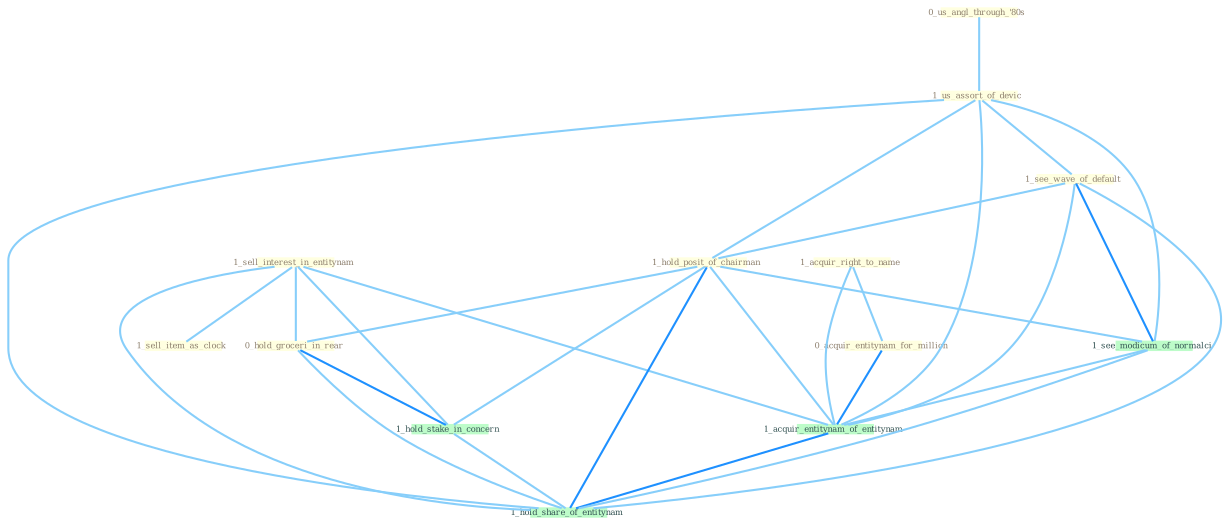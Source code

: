 Graph G{ 
    node
    [shape=polygon,style=filled,width=.5,height=.06,color="#BDFCC9",fixedsize=true,fontsize=4,
    fontcolor="#2f4f4f"];
    {node
    [color="#ffffe0", fontcolor="#8b7d6b"] "0_us_angl_through_'80s " "1_acquir_right_to_name " "1_sell_interest_in_entitynam " "1_us_assort_of_devic " "0_acquir_entitynam_for_million " "1_see_wave_of_default " "1_sell_item_as_clock " "1_hold_posit_of_chairman " "0_hold_groceri_in_rear "}
{node [color="#fff0f5", fontcolor="#b22222"]}
edge [color="#B0E2FF"];

	"0_us_angl_through_'80s " -- "1_us_assort_of_devic " [w="1", color="#87cefa" ];
	"1_acquir_right_to_name " -- "0_acquir_entitynam_for_million " [w="1", color="#87cefa" ];
	"1_acquir_right_to_name " -- "1_acquir_entitynam_of_entitynam " [w="1", color="#87cefa" ];
	"1_sell_interest_in_entitynam " -- "1_sell_item_as_clock " [w="1", color="#87cefa" ];
	"1_sell_interest_in_entitynam " -- "0_hold_groceri_in_rear " [w="1", color="#87cefa" ];
	"1_sell_interest_in_entitynam " -- "1_hold_stake_in_concern " [w="1", color="#87cefa" ];
	"1_sell_interest_in_entitynam " -- "1_acquir_entitynam_of_entitynam " [w="1", color="#87cefa" ];
	"1_sell_interest_in_entitynam " -- "1_hold_share_of_entitynam " [w="1", color="#87cefa" ];
	"1_us_assort_of_devic " -- "1_see_wave_of_default " [w="1", color="#87cefa" ];
	"1_us_assort_of_devic " -- "1_hold_posit_of_chairman " [w="1", color="#87cefa" ];
	"1_us_assort_of_devic " -- "1_see_modicum_of_normalci " [w="1", color="#87cefa" ];
	"1_us_assort_of_devic " -- "1_acquir_entitynam_of_entitynam " [w="1", color="#87cefa" ];
	"1_us_assort_of_devic " -- "1_hold_share_of_entitynam " [w="1", color="#87cefa" ];
	"0_acquir_entitynam_for_million " -- "1_acquir_entitynam_of_entitynam " [w="2", color="#1e90ff" , len=0.8];
	"1_see_wave_of_default " -- "1_hold_posit_of_chairman " [w="1", color="#87cefa" ];
	"1_see_wave_of_default " -- "1_see_modicum_of_normalci " [w="2", color="#1e90ff" , len=0.8];
	"1_see_wave_of_default " -- "1_acquir_entitynam_of_entitynam " [w="1", color="#87cefa" ];
	"1_see_wave_of_default " -- "1_hold_share_of_entitynam " [w="1", color="#87cefa" ];
	"1_hold_posit_of_chairman " -- "0_hold_groceri_in_rear " [w="1", color="#87cefa" ];
	"1_hold_posit_of_chairman " -- "1_hold_stake_in_concern " [w="1", color="#87cefa" ];
	"1_hold_posit_of_chairman " -- "1_see_modicum_of_normalci " [w="1", color="#87cefa" ];
	"1_hold_posit_of_chairman " -- "1_acquir_entitynam_of_entitynam " [w="1", color="#87cefa" ];
	"1_hold_posit_of_chairman " -- "1_hold_share_of_entitynam " [w="2", color="#1e90ff" , len=0.8];
	"0_hold_groceri_in_rear " -- "1_hold_stake_in_concern " [w="2", color="#1e90ff" , len=0.8];
	"0_hold_groceri_in_rear " -- "1_hold_share_of_entitynam " [w="1", color="#87cefa" ];
	"1_hold_stake_in_concern " -- "1_hold_share_of_entitynam " [w="1", color="#87cefa" ];
	"1_see_modicum_of_normalci " -- "1_acquir_entitynam_of_entitynam " [w="1", color="#87cefa" ];
	"1_see_modicum_of_normalci " -- "1_hold_share_of_entitynam " [w="1", color="#87cefa" ];
	"1_acquir_entitynam_of_entitynam " -- "1_hold_share_of_entitynam " [w="2", color="#1e90ff" , len=0.8];
}